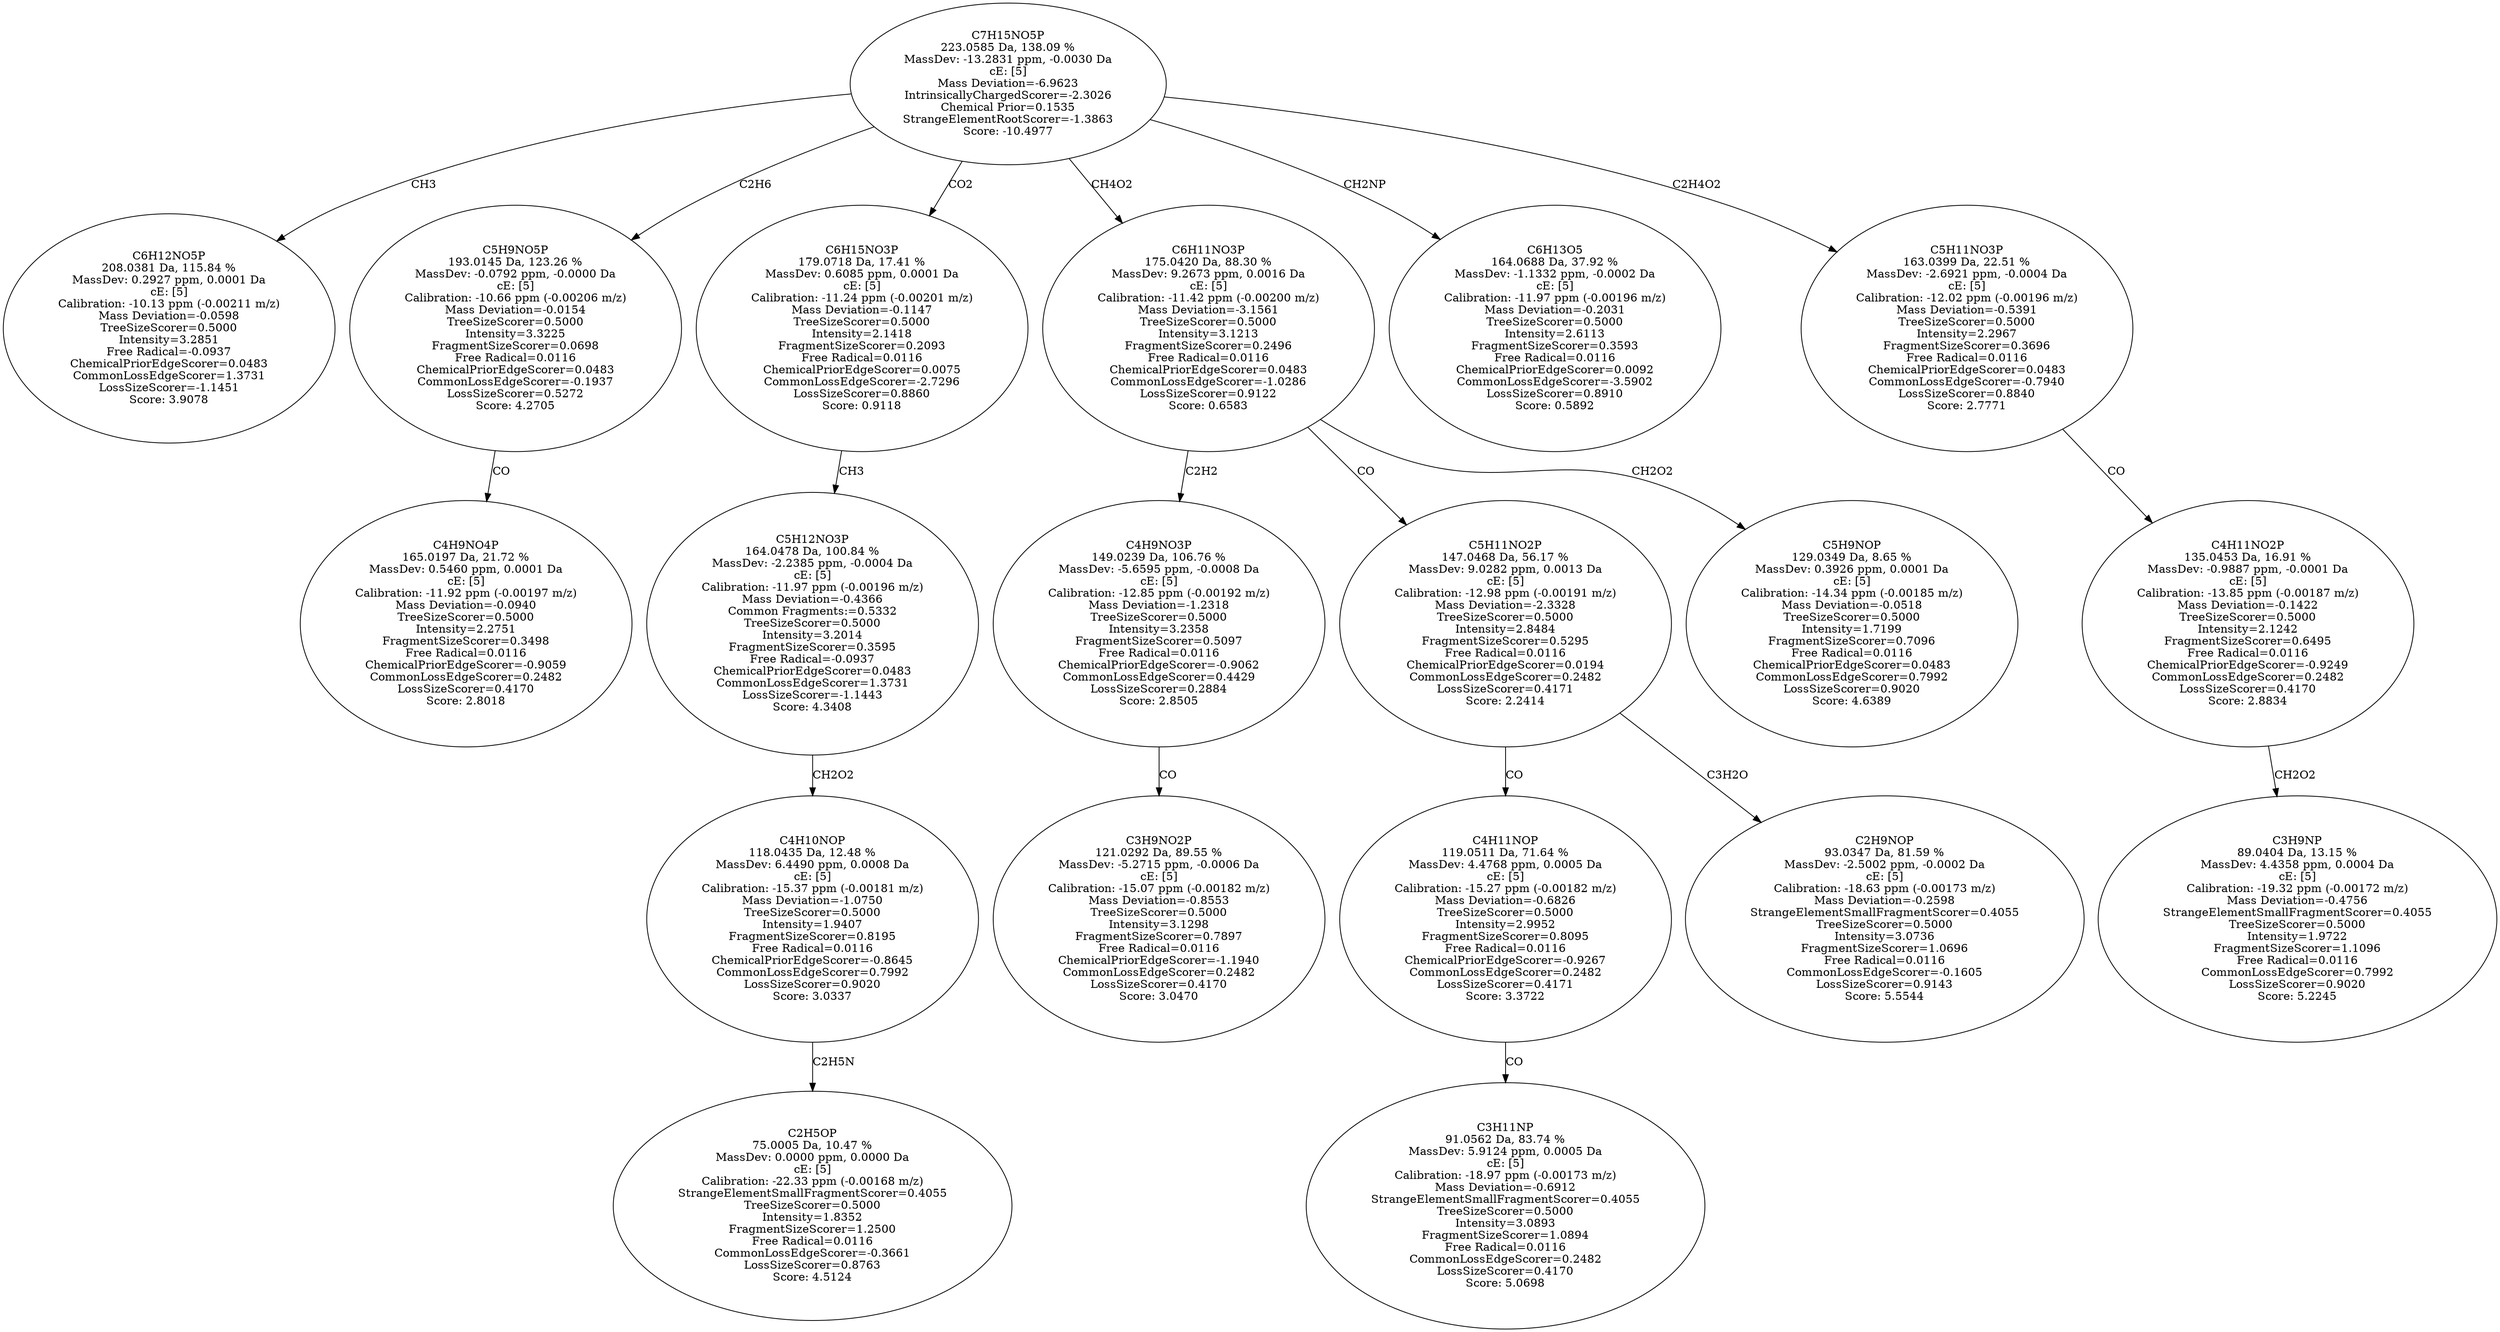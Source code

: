 strict digraph {
v1 [label="C6H12NO5P\n208.0381 Da, 115.84 %\nMassDev: 0.2927 ppm, 0.0001 Da\ncE: [5]\nCalibration: -10.13 ppm (-0.00211 m/z)\nMass Deviation=-0.0598\nTreeSizeScorer=0.5000\nIntensity=3.2851\nFree Radical=-0.0937\nChemicalPriorEdgeScorer=0.0483\nCommonLossEdgeScorer=1.3731\nLossSizeScorer=-1.1451\nScore: 3.9078"];
v2 [label="C4H9NO4P\n165.0197 Da, 21.72 %\nMassDev: 0.5460 ppm, 0.0001 Da\ncE: [5]\nCalibration: -11.92 ppm (-0.00197 m/z)\nMass Deviation=-0.0940\nTreeSizeScorer=0.5000\nIntensity=2.2751\nFragmentSizeScorer=0.3498\nFree Radical=0.0116\nChemicalPriorEdgeScorer=-0.9059\nCommonLossEdgeScorer=0.2482\nLossSizeScorer=0.4170\nScore: 2.8018"];
v3 [label="C5H9NO5P\n193.0145 Da, 123.26 %\nMassDev: -0.0792 ppm, -0.0000 Da\ncE: [5]\nCalibration: -10.66 ppm (-0.00206 m/z)\nMass Deviation=-0.0154\nTreeSizeScorer=0.5000\nIntensity=3.3225\nFragmentSizeScorer=0.0698\nFree Radical=0.0116\nChemicalPriorEdgeScorer=0.0483\nCommonLossEdgeScorer=-0.1937\nLossSizeScorer=0.5272\nScore: 4.2705"];
v4 [label="C2H5OP\n75.0005 Da, 10.47 %\nMassDev: 0.0000 ppm, 0.0000 Da\ncE: [5]\nCalibration: -22.33 ppm (-0.00168 m/z)\nStrangeElementSmallFragmentScorer=0.4055\nTreeSizeScorer=0.5000\nIntensity=1.8352\nFragmentSizeScorer=1.2500\nFree Radical=0.0116\nCommonLossEdgeScorer=-0.3661\nLossSizeScorer=0.8763\nScore: 4.5124"];
v5 [label="C4H10NOP\n118.0435 Da, 12.48 %\nMassDev: 6.4490 ppm, 0.0008 Da\ncE: [5]\nCalibration: -15.37 ppm (-0.00181 m/z)\nMass Deviation=-1.0750\nTreeSizeScorer=0.5000\nIntensity=1.9407\nFragmentSizeScorer=0.8195\nFree Radical=0.0116\nChemicalPriorEdgeScorer=-0.8645\nCommonLossEdgeScorer=0.7992\nLossSizeScorer=0.9020\nScore: 3.0337"];
v6 [label="C5H12NO3P\n164.0478 Da, 100.84 %\nMassDev: -2.2385 ppm, -0.0004 Da\ncE: [5]\nCalibration: -11.97 ppm (-0.00196 m/z)\nMass Deviation=-0.4366\nCommon Fragments:=0.5332\nTreeSizeScorer=0.5000\nIntensity=3.2014\nFragmentSizeScorer=0.3595\nFree Radical=-0.0937\nChemicalPriorEdgeScorer=0.0483\nCommonLossEdgeScorer=1.3731\nLossSizeScorer=-1.1443\nScore: 4.3408"];
v7 [label="C6H15NO3P\n179.0718 Da, 17.41 %\nMassDev: 0.6085 ppm, 0.0001 Da\ncE: [5]\nCalibration: -11.24 ppm (-0.00201 m/z)\nMass Deviation=-0.1147\nTreeSizeScorer=0.5000\nIntensity=2.1418\nFragmentSizeScorer=0.2093\nFree Radical=0.0116\nChemicalPriorEdgeScorer=0.0075\nCommonLossEdgeScorer=-2.7296\nLossSizeScorer=0.8860\nScore: 0.9118"];
v8 [label="C3H9NO2P\n121.0292 Da, 89.55 %\nMassDev: -5.2715 ppm, -0.0006 Da\ncE: [5]\nCalibration: -15.07 ppm (-0.00182 m/z)\nMass Deviation=-0.8553\nTreeSizeScorer=0.5000\nIntensity=3.1298\nFragmentSizeScorer=0.7897\nFree Radical=0.0116\nChemicalPriorEdgeScorer=-1.1940\nCommonLossEdgeScorer=0.2482\nLossSizeScorer=0.4170\nScore: 3.0470"];
v9 [label="C4H9NO3P\n149.0239 Da, 106.76 %\nMassDev: -5.6595 ppm, -0.0008 Da\ncE: [5]\nCalibration: -12.85 ppm (-0.00192 m/z)\nMass Deviation=-1.2318\nTreeSizeScorer=0.5000\nIntensity=3.2358\nFragmentSizeScorer=0.5097\nFree Radical=0.0116\nChemicalPriorEdgeScorer=-0.9062\nCommonLossEdgeScorer=0.4429\nLossSizeScorer=0.2884\nScore: 2.8505"];
v10 [label="C3H11NP\n91.0562 Da, 83.74 %\nMassDev: 5.9124 ppm, 0.0005 Da\ncE: [5]\nCalibration: -18.97 ppm (-0.00173 m/z)\nMass Deviation=-0.6912\nStrangeElementSmallFragmentScorer=0.4055\nTreeSizeScorer=0.5000\nIntensity=3.0893\nFragmentSizeScorer=1.0894\nFree Radical=0.0116\nCommonLossEdgeScorer=0.2482\nLossSizeScorer=0.4170\nScore: 5.0698"];
v11 [label="C4H11NOP\n119.0511 Da, 71.64 %\nMassDev: 4.4768 ppm, 0.0005 Da\ncE: [5]\nCalibration: -15.27 ppm (-0.00182 m/z)\nMass Deviation=-0.6826\nTreeSizeScorer=0.5000\nIntensity=2.9952\nFragmentSizeScorer=0.8095\nFree Radical=0.0116\nChemicalPriorEdgeScorer=-0.9267\nCommonLossEdgeScorer=0.2482\nLossSizeScorer=0.4171\nScore: 3.3722"];
v12 [label="C2H9NOP\n93.0347 Da, 81.59 %\nMassDev: -2.5002 ppm, -0.0002 Da\ncE: [5]\nCalibration: -18.63 ppm (-0.00173 m/z)\nMass Deviation=-0.2598\nStrangeElementSmallFragmentScorer=0.4055\nTreeSizeScorer=0.5000\nIntensity=3.0736\nFragmentSizeScorer=1.0696\nFree Radical=0.0116\nCommonLossEdgeScorer=-0.1605\nLossSizeScorer=0.9143\nScore: 5.5544"];
v13 [label="C5H11NO2P\n147.0468 Da, 56.17 %\nMassDev: 9.0282 ppm, 0.0013 Da\ncE: [5]\nCalibration: -12.98 ppm (-0.00191 m/z)\nMass Deviation=-2.3328\nTreeSizeScorer=0.5000\nIntensity=2.8484\nFragmentSizeScorer=0.5295\nFree Radical=0.0116\nChemicalPriorEdgeScorer=0.0194\nCommonLossEdgeScorer=0.2482\nLossSizeScorer=0.4171\nScore: 2.2414"];
v14 [label="C5H9NOP\n129.0349 Da, 8.65 %\nMassDev: 0.3926 ppm, 0.0001 Da\ncE: [5]\nCalibration: -14.34 ppm (-0.00185 m/z)\nMass Deviation=-0.0518\nTreeSizeScorer=0.5000\nIntensity=1.7199\nFragmentSizeScorer=0.7096\nFree Radical=0.0116\nChemicalPriorEdgeScorer=0.0483\nCommonLossEdgeScorer=0.7992\nLossSizeScorer=0.9020\nScore: 4.6389"];
v15 [label="C6H11NO3P\n175.0420 Da, 88.30 %\nMassDev: 9.2673 ppm, 0.0016 Da\ncE: [5]\nCalibration: -11.42 ppm (-0.00200 m/z)\nMass Deviation=-3.1561\nTreeSizeScorer=0.5000\nIntensity=3.1213\nFragmentSizeScorer=0.2496\nFree Radical=0.0116\nChemicalPriorEdgeScorer=0.0483\nCommonLossEdgeScorer=-1.0286\nLossSizeScorer=0.9122\nScore: 0.6583"];
v16 [label="C6H13O5\n164.0688 Da, 37.92 %\nMassDev: -1.1332 ppm, -0.0002 Da\ncE: [5]\nCalibration: -11.97 ppm (-0.00196 m/z)\nMass Deviation=-0.2031\nTreeSizeScorer=0.5000\nIntensity=2.6113\nFragmentSizeScorer=0.3593\nFree Radical=0.0116\nChemicalPriorEdgeScorer=0.0092\nCommonLossEdgeScorer=-3.5902\nLossSizeScorer=0.8910\nScore: 0.5892"];
v17 [label="C3H9NP\n89.0404 Da, 13.15 %\nMassDev: 4.4358 ppm, 0.0004 Da\ncE: [5]\nCalibration: -19.32 ppm (-0.00172 m/z)\nMass Deviation=-0.4756\nStrangeElementSmallFragmentScorer=0.4055\nTreeSizeScorer=0.5000\nIntensity=1.9722\nFragmentSizeScorer=1.1096\nFree Radical=0.0116\nCommonLossEdgeScorer=0.7992\nLossSizeScorer=0.9020\nScore: 5.2245"];
v18 [label="C4H11NO2P\n135.0453 Da, 16.91 %\nMassDev: -0.9887 ppm, -0.0001 Da\ncE: [5]\nCalibration: -13.85 ppm (-0.00187 m/z)\nMass Deviation=-0.1422\nTreeSizeScorer=0.5000\nIntensity=2.1242\nFragmentSizeScorer=0.6495\nFree Radical=0.0116\nChemicalPriorEdgeScorer=-0.9249\nCommonLossEdgeScorer=0.2482\nLossSizeScorer=0.4170\nScore: 2.8834"];
v19 [label="C5H11NO3P\n163.0399 Da, 22.51 %\nMassDev: -2.6921 ppm, -0.0004 Da\ncE: [5]\nCalibration: -12.02 ppm (-0.00196 m/z)\nMass Deviation=-0.5391\nTreeSizeScorer=0.5000\nIntensity=2.2967\nFragmentSizeScorer=0.3696\nFree Radical=0.0116\nChemicalPriorEdgeScorer=0.0483\nCommonLossEdgeScorer=-0.7940\nLossSizeScorer=0.8840\nScore: 2.7771"];
v20 [label="C7H15NO5P\n223.0585 Da, 138.09 %\nMassDev: -13.2831 ppm, -0.0030 Da\ncE: [5]\nMass Deviation=-6.9623\nIntrinsicallyChargedScorer=-2.3026\nChemical Prior=0.1535\nStrangeElementRootScorer=-1.3863\nScore: -10.4977"];
v20 -> v1 [label="CH3"];
v3 -> v2 [label="CO"];
v20 -> v3 [label="C2H6"];
v5 -> v4 [label="C2H5N"];
v6 -> v5 [label="CH2O2"];
v7 -> v6 [label="CH3"];
v20 -> v7 [label="CO2"];
v9 -> v8 [label="CO"];
v15 -> v9 [label="C2H2"];
v11 -> v10 [label="CO"];
v13 -> v11 [label="CO"];
v13 -> v12 [label="C3H2O"];
v15 -> v13 [label="CO"];
v15 -> v14 [label="CH2O2"];
v20 -> v15 [label="CH4O2"];
v20 -> v16 [label="CH2NP"];
v18 -> v17 [label="CH2O2"];
v19 -> v18 [label="CO"];
v20 -> v19 [label="C2H4O2"];
}